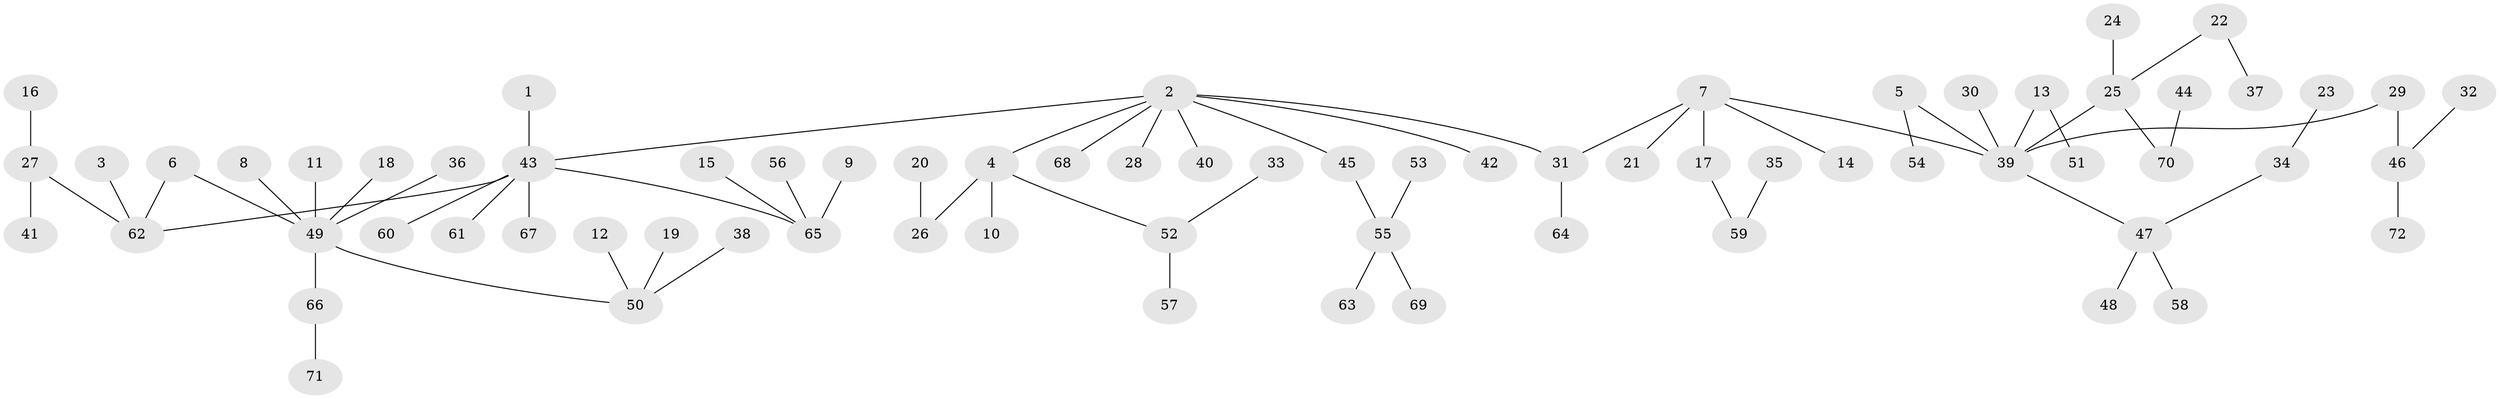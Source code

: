 // original degree distribution, {2: 0.2727272727272727, 7: 0.006993006993006993, 5: 0.04895104895104895, 3: 0.08391608391608392, 1: 0.5104895104895105, 4: 0.055944055944055944, 9: 0.006993006993006993, 6: 0.006993006993006993, 8: 0.006993006993006993}
// Generated by graph-tools (version 1.1) at 2025/26/03/09/25 03:26:29]
// undirected, 72 vertices, 71 edges
graph export_dot {
graph [start="1"]
  node [color=gray90,style=filled];
  1;
  2;
  3;
  4;
  5;
  6;
  7;
  8;
  9;
  10;
  11;
  12;
  13;
  14;
  15;
  16;
  17;
  18;
  19;
  20;
  21;
  22;
  23;
  24;
  25;
  26;
  27;
  28;
  29;
  30;
  31;
  32;
  33;
  34;
  35;
  36;
  37;
  38;
  39;
  40;
  41;
  42;
  43;
  44;
  45;
  46;
  47;
  48;
  49;
  50;
  51;
  52;
  53;
  54;
  55;
  56;
  57;
  58;
  59;
  60;
  61;
  62;
  63;
  64;
  65;
  66;
  67;
  68;
  69;
  70;
  71;
  72;
  1 -- 43 [weight=1.0];
  2 -- 4 [weight=1.0];
  2 -- 28 [weight=1.0];
  2 -- 31 [weight=1.0];
  2 -- 40 [weight=1.0];
  2 -- 42 [weight=1.0];
  2 -- 43 [weight=1.0];
  2 -- 45 [weight=1.0];
  2 -- 68 [weight=1.0];
  3 -- 62 [weight=1.0];
  4 -- 10 [weight=1.0];
  4 -- 26 [weight=1.0];
  4 -- 52 [weight=1.0];
  5 -- 39 [weight=1.0];
  5 -- 54 [weight=1.0];
  6 -- 49 [weight=1.0];
  6 -- 62 [weight=1.0];
  7 -- 14 [weight=1.0];
  7 -- 17 [weight=1.0];
  7 -- 21 [weight=1.0];
  7 -- 31 [weight=1.0];
  7 -- 39 [weight=1.0];
  8 -- 49 [weight=1.0];
  9 -- 65 [weight=1.0];
  11 -- 49 [weight=1.0];
  12 -- 50 [weight=1.0];
  13 -- 39 [weight=1.0];
  13 -- 51 [weight=1.0];
  15 -- 65 [weight=1.0];
  16 -- 27 [weight=1.0];
  17 -- 59 [weight=1.0];
  18 -- 49 [weight=1.0];
  19 -- 50 [weight=1.0];
  20 -- 26 [weight=1.0];
  22 -- 25 [weight=1.0];
  22 -- 37 [weight=1.0];
  23 -- 34 [weight=1.0];
  24 -- 25 [weight=1.0];
  25 -- 39 [weight=1.0];
  25 -- 70 [weight=1.0];
  27 -- 41 [weight=1.0];
  27 -- 62 [weight=1.0];
  29 -- 39 [weight=1.0];
  29 -- 46 [weight=1.0];
  30 -- 39 [weight=1.0];
  31 -- 64 [weight=1.0];
  32 -- 46 [weight=1.0];
  33 -- 52 [weight=1.0];
  34 -- 47 [weight=1.0];
  35 -- 59 [weight=1.0];
  36 -- 49 [weight=1.0];
  38 -- 50 [weight=1.0];
  39 -- 47 [weight=1.0];
  43 -- 60 [weight=1.0];
  43 -- 61 [weight=1.0];
  43 -- 62 [weight=1.0];
  43 -- 65 [weight=1.0];
  43 -- 67 [weight=1.0];
  44 -- 70 [weight=1.0];
  45 -- 55 [weight=1.0];
  46 -- 72 [weight=1.0];
  47 -- 48 [weight=1.0];
  47 -- 58 [weight=1.0];
  49 -- 50 [weight=1.0];
  49 -- 66 [weight=1.0];
  52 -- 57 [weight=1.0];
  53 -- 55 [weight=1.0];
  55 -- 63 [weight=1.0];
  55 -- 69 [weight=1.0];
  56 -- 65 [weight=1.0];
  66 -- 71 [weight=1.0];
}

